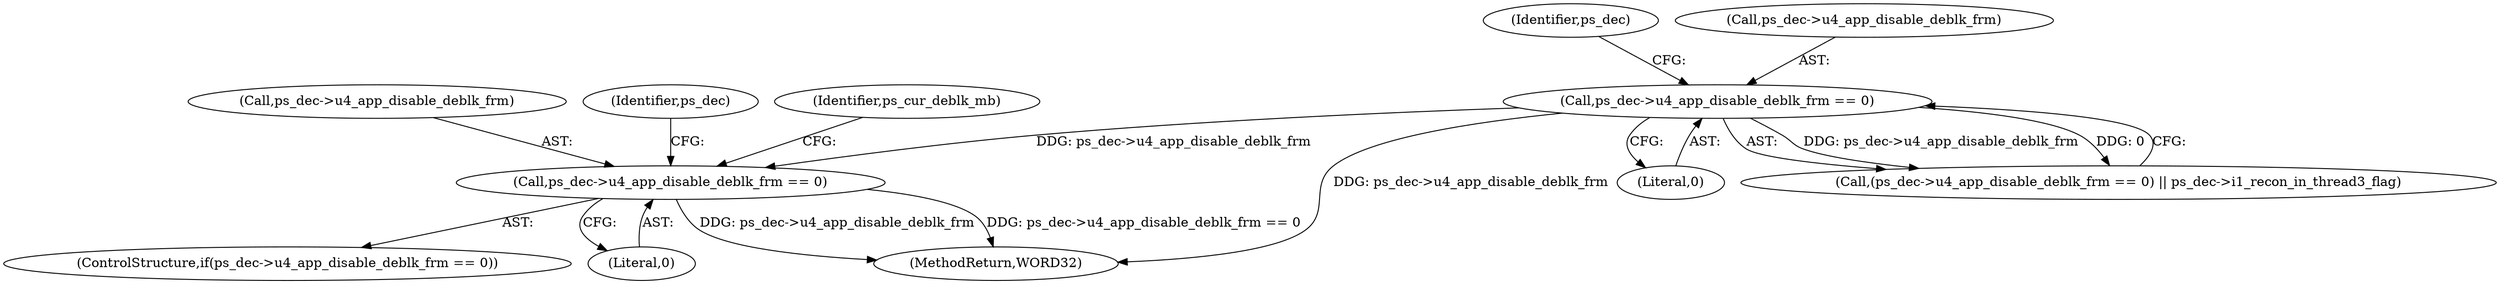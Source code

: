 digraph "0_Android_0b23c81c3dd9ec38f7e6806a3955fed1925541a0_1@pointer" {
"1001144" [label="(Call,ps_dec->u4_app_disable_deblk_frm == 0)"];
"1000480" [label="(Call,ps_dec->u4_app_disable_deblk_frm == 0)"];
"1001143" [label="(ControlStructure,if(ps_dec->u4_app_disable_deblk_frm == 0))"];
"1001148" [label="(Literal,0)"];
"1000484" [label="(Literal,0)"];
"1001145" [label="(Call,ps_dec->u4_app_disable_deblk_frm)"];
"1001161" [label="(Identifier,ps_dec)"];
"1001427" [label="(MethodReturn,WORD32)"];
"1000486" [label="(Identifier,ps_dec)"];
"1000481" [label="(Call,ps_dec->u4_app_disable_deblk_frm)"];
"1001151" [label="(Identifier,ps_cur_deblk_mb)"];
"1001144" [label="(Call,ps_dec->u4_app_disable_deblk_frm == 0)"];
"1000480" [label="(Call,ps_dec->u4_app_disable_deblk_frm == 0)"];
"1000479" [label="(Call,(ps_dec->u4_app_disable_deblk_frm == 0) || ps_dec->i1_recon_in_thread3_flag)"];
"1001144" -> "1001143"  [label="AST: "];
"1001144" -> "1001148"  [label="CFG: "];
"1001145" -> "1001144"  [label="AST: "];
"1001148" -> "1001144"  [label="AST: "];
"1001151" -> "1001144"  [label="CFG: "];
"1001161" -> "1001144"  [label="CFG: "];
"1001144" -> "1001427"  [label="DDG: ps_dec->u4_app_disable_deblk_frm"];
"1001144" -> "1001427"  [label="DDG: ps_dec->u4_app_disable_deblk_frm == 0"];
"1000480" -> "1001144"  [label="DDG: ps_dec->u4_app_disable_deblk_frm"];
"1000480" -> "1000479"  [label="AST: "];
"1000480" -> "1000484"  [label="CFG: "];
"1000481" -> "1000480"  [label="AST: "];
"1000484" -> "1000480"  [label="AST: "];
"1000486" -> "1000480"  [label="CFG: "];
"1000479" -> "1000480"  [label="CFG: "];
"1000480" -> "1001427"  [label="DDG: ps_dec->u4_app_disable_deblk_frm"];
"1000480" -> "1000479"  [label="DDG: ps_dec->u4_app_disable_deblk_frm"];
"1000480" -> "1000479"  [label="DDG: 0"];
}
